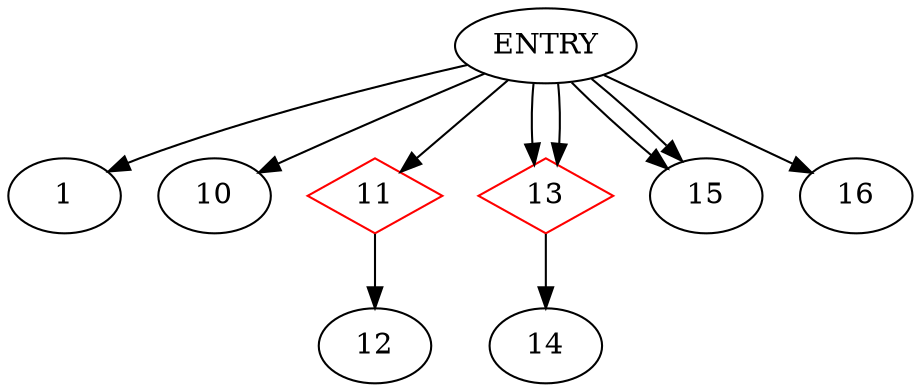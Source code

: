 digraph CDG {
ENTRY -> 1
ENTRY -> 10
11 [shape=diamond, color=red]
ENTRY -> 11
11-> 12
13 [shape=diamond, color=red]
ENTRY -> 13
13 [shape=diamond, color=red]
ENTRY -> 13
13-> 14
ENTRY -> 15
ENTRY -> 15
ENTRY -> 16
}

